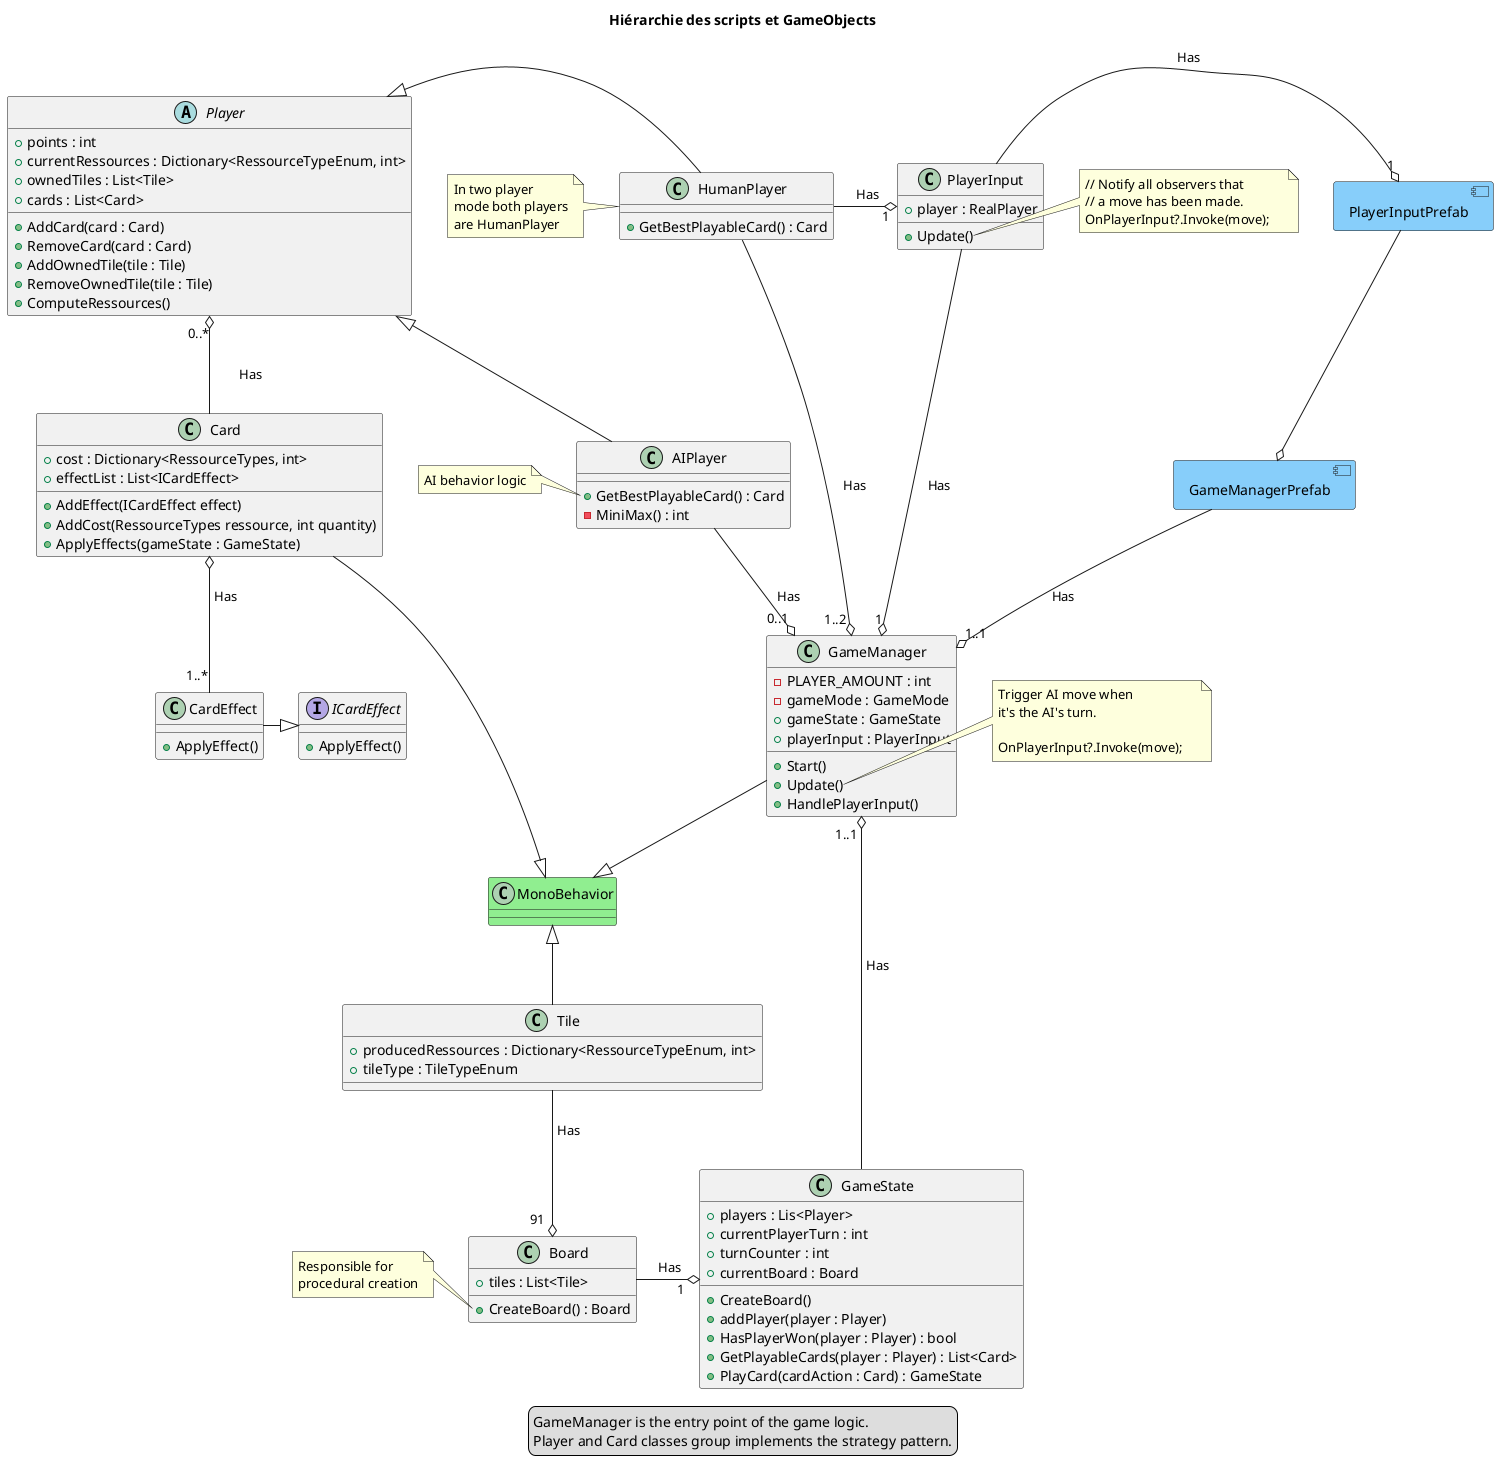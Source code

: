 @startuml
allow_mixing
skinparam ComponentBackgroundColor LightSkyBlue
title Hiérarchie des scripts et GameObjects

class GameManager{
    - PLAYER_AMOUNT : int
    - gameMode : GameMode
    + gameState : GameState
    + playerInput : PlayerInput 
    + Start()
    + Update()
    + HandlePlayerInput()
}
note right of GameManager::Update()
Trigger AI move when 
it's the AI's turn.

OnPlayerInput?.Invoke(move);    
end note

class GameState {
    + players : Lis<Player>
    + currentPlayerTurn : int
    + turnCounter : int
    + currentBoard : Board
    + CreateBoard()
    + addPlayer(player : Player)
    + HasPlayerWon(player : Player) : bool
    + GetPlayableCards(player : Player) : List<Card>
    + PlayCard(cardAction : Card) : GameState
}

abstract class Player{
    + points : int
    + currentRessources : Dictionary<RessourceTypeEnum, int>
    + ownedTiles : List<Tile>
    + cards : List<Card>
    + AddCard(card : Card)
    + RemoveCard(card : Card)
    + AddOwnedTile(tile : Tile)
    + RemoveOwnedTile(tile : Tile)
    + ComputeRessources()
}

class HumanPlayer{
    + GetBestPlayableCard() : Card
}
note left of HumanPlayer
In two player
mode both players
are HumanPlayer
end note

class AIPlayer{
    + GetBestPlayableCard() : Card
    - MiniMax() : int
}
note left of AIPlayer::GetBestPlayableCard
AI behavior logic
end note

class Card {
    + cost : Dictionary<RessourceTypes, int>
    + effectList : List<ICardEffect>
    + AddEffect(ICardEffect effect)
    + AddCost(RessourceTypes ressource, int quantity)
    + ApplyEffects(gameState : GameState)
}

interface ICardEffect{
    + ApplyEffect()
}

class CardEffect{
    + ApplyEffect()
}

class Board {
    + tiles : List<Tile>
    + CreateBoard() : Board
}
note left of Board::CreateBoard
  Responsible for
  procedural creation
end note

class Tile {
    + producedRessources : Dictionary<RessourceTypeEnum, int>
    + tileType : TileTypeEnum
}

class PlayerInput {
    + player : RealPlayer
    + Update()
}
note right of PlayerInput::Update()
// Notify all observers that 
// a move has been made.
OnPlayerInput?.Invoke(move);    
end note

class MonoBehavior #LightGreen

component GameManagerPrefab
component PlayerInputPrefab

Card ---r---|> MonoBehavior

HumanPlayer -o "\t1" PlayerInput : " Has"

GameManagerPrefab -d-o "1..1" GameManager : "Has"
PlayerInputPrefab -d-o GameManagerPrefab

HumanPlayer -d-o "1..2 " GameManager : " Has"
AIPlayer -r-o "0..1" GameManager : " Has"
PlayerInput ---o "1" GameManager : "Has"

Card -u-o "0..*" Player : "\t\t\t\nHas"
Card o-d- "1..*" CardEffect : " Has"
CardEffect -r-|> ICardEffect

HumanPlayer --l--|> Player
AIPlayer -u-|> Player

GameManager -d-|> MonoBehavior
GameState -l-o "1..1 " GameManager : " Has"

Tile -u-|> MonoBehavior
Board -r-o "  1  " GameState : " Has"
Tile -d-o "91  " Board : " Has"

PlayerInput -r-o "1" PlayerInputPrefab : "Has"

legend
    GameManager is the entry point of the game logic.
    Player and Card classes group implements the strategy pattern.
end legend

@enduml
